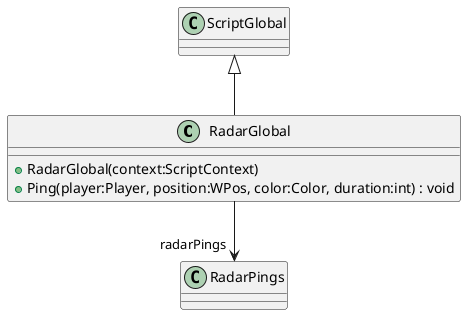 @startuml
class RadarGlobal {
    + RadarGlobal(context:ScriptContext)
    + Ping(player:Player, position:WPos, color:Color, duration:int) : void
}
ScriptGlobal <|-- RadarGlobal
RadarGlobal --> "radarPings" RadarPings
@enduml

